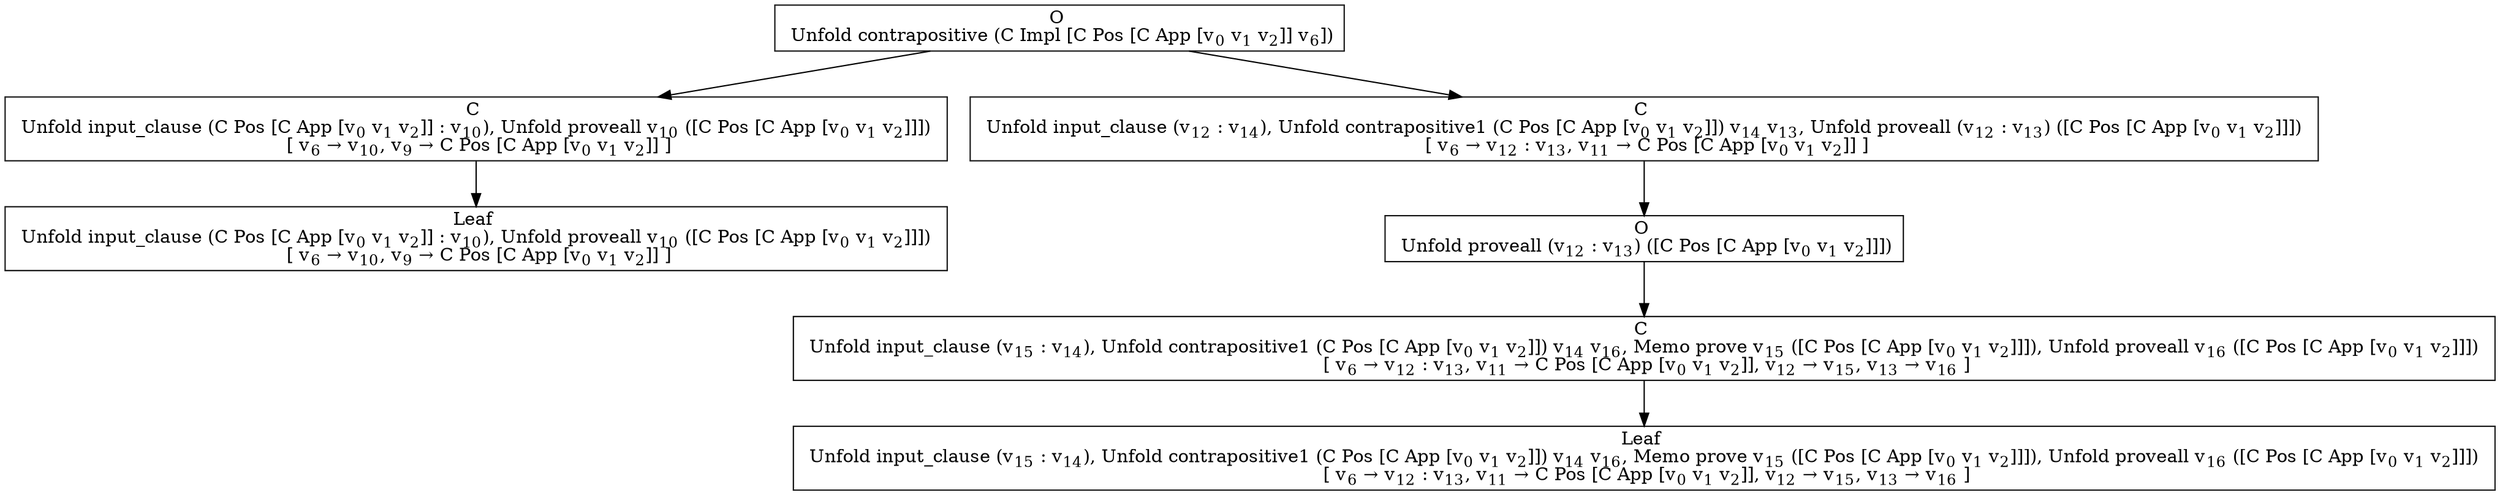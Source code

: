 digraph {
    graph [rankdir=TB
          ,bgcolor=transparent];
    node [shape=box
         ,fillcolor=white
         ,style=filled];
    0 [label=<O <BR/> Unfold contrapositive (C Impl [C Pos [C App [v<SUB>0</SUB> v<SUB>1</SUB> v<SUB>2</SUB>]] v<SUB>6</SUB>])>];
    1 [label=<C <BR/> Unfold input_clause (C Pos [C App [v<SUB>0</SUB> v<SUB>1</SUB> v<SUB>2</SUB>]] : v<SUB>10</SUB>), Unfold proveall v<SUB>10</SUB> ([C Pos [C App [v<SUB>0</SUB> v<SUB>1</SUB> v<SUB>2</SUB>]]]) <BR/>  [ v<SUB>6</SUB> &rarr; v<SUB>10</SUB>, v<SUB>9</SUB> &rarr; C Pos [C App [v<SUB>0</SUB> v<SUB>1</SUB> v<SUB>2</SUB>]] ] >];
    2 [label=<C <BR/> Unfold input_clause (v<SUB>12</SUB> : v<SUB>14</SUB>), Unfold contrapositive1 (C Pos [C App [v<SUB>0</SUB> v<SUB>1</SUB> v<SUB>2</SUB>]]) v<SUB>14</SUB> v<SUB>13</SUB>, Unfold proveall (v<SUB>12</SUB> : v<SUB>13</SUB>) ([C Pos [C App [v<SUB>0</SUB> v<SUB>1</SUB> v<SUB>2</SUB>]]]) <BR/>  [ v<SUB>6</SUB> &rarr; v<SUB>12</SUB> : v<SUB>13</SUB>, v<SUB>11</SUB> &rarr; C Pos [C App [v<SUB>0</SUB> v<SUB>1</SUB> v<SUB>2</SUB>]] ] >];
    3 [label=<Leaf <BR/> Unfold input_clause (C Pos [C App [v<SUB>0</SUB> v<SUB>1</SUB> v<SUB>2</SUB>]] : v<SUB>10</SUB>), Unfold proveall v<SUB>10</SUB> ([C Pos [C App [v<SUB>0</SUB> v<SUB>1</SUB> v<SUB>2</SUB>]]]) <BR/>  [ v<SUB>6</SUB> &rarr; v<SUB>10</SUB>, v<SUB>9</SUB> &rarr; C Pos [C App [v<SUB>0</SUB> v<SUB>1</SUB> v<SUB>2</SUB>]] ] >];
    4 [label=<O <BR/> Unfold proveall (v<SUB>12</SUB> : v<SUB>13</SUB>) ([C Pos [C App [v<SUB>0</SUB> v<SUB>1</SUB> v<SUB>2</SUB>]]])>];
    5 [label=<C <BR/> Unfold input_clause (v<SUB>15</SUB> : v<SUB>14</SUB>), Unfold contrapositive1 (C Pos [C App [v<SUB>0</SUB> v<SUB>1</SUB> v<SUB>2</SUB>]]) v<SUB>14</SUB> v<SUB>16</SUB>, Memo prove v<SUB>15</SUB> ([C Pos [C App [v<SUB>0</SUB> v<SUB>1</SUB> v<SUB>2</SUB>]]]), Unfold proveall v<SUB>16</SUB> ([C Pos [C App [v<SUB>0</SUB> v<SUB>1</SUB> v<SUB>2</SUB>]]]) <BR/>  [ v<SUB>6</SUB> &rarr; v<SUB>12</SUB> : v<SUB>13</SUB>, v<SUB>11</SUB> &rarr; C Pos [C App [v<SUB>0</SUB> v<SUB>1</SUB> v<SUB>2</SUB>]], v<SUB>12</SUB> &rarr; v<SUB>15</SUB>, v<SUB>13</SUB> &rarr; v<SUB>16</SUB> ] >];
    6 [label=<Leaf <BR/> Unfold input_clause (v<SUB>15</SUB> : v<SUB>14</SUB>), Unfold contrapositive1 (C Pos [C App [v<SUB>0</SUB> v<SUB>1</SUB> v<SUB>2</SUB>]]) v<SUB>14</SUB> v<SUB>16</SUB>, Memo prove v<SUB>15</SUB> ([C Pos [C App [v<SUB>0</SUB> v<SUB>1</SUB> v<SUB>2</SUB>]]]), Unfold proveall v<SUB>16</SUB> ([C Pos [C App [v<SUB>0</SUB> v<SUB>1</SUB> v<SUB>2</SUB>]]]) <BR/>  [ v<SUB>6</SUB> &rarr; v<SUB>12</SUB> : v<SUB>13</SUB>, v<SUB>11</SUB> &rarr; C Pos [C App [v<SUB>0</SUB> v<SUB>1</SUB> v<SUB>2</SUB>]], v<SUB>12</SUB> &rarr; v<SUB>15</SUB>, v<SUB>13</SUB> &rarr; v<SUB>16</SUB> ] >];
    0 -> 1 [label=""];
    0 -> 2 [label=""];
    1 -> 3 [label=""];
    2 -> 4 [label=""];
    4 -> 5 [label=""];
    5 -> 6 [label=""];
}